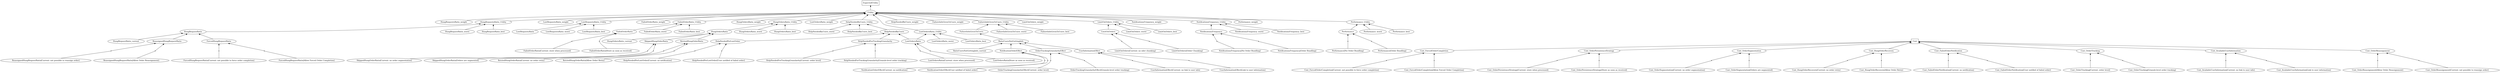 digraph G { 
rankdir = BT 
"HungRequestsRatio_weight" [shape = oval] 
"HungRequestsRatio_weight"->Utility 
"HungRequestRatio_current" [shape = oval] 
"HungRequestRatio_current"->HungRequestRatio 
AndRef0[shape = point] 
AndRef0->"ReassignedHungRequestRatio"
"ReassignedHungRequestRatio[Current: not possible to reassign order]"->AndRef0 [dir = none] 
AndRef1[shape = point] 
AndRef1->"ReassignedHungRequestRatio"
"ReassignedHungRequestRatio[Allow Order Reassignment]"->AndRef1 [dir = none] 
"ReassignedHungRequestRatio" [shape = oval] 
"ReassignedHungRequestRatio"->HungRequestRatio 
AndRef2[shape = point] 
AndRef2->"ForcedHungRequestRatio"
"ForcedHungRequestRatio[Current: not possible to force order completion]"->AndRef2 [dir = none] 
AndRef3[shape = point] 
AndRef3->"ForcedHungRequestRatio"
"ForcedHungRequestRatio[Allow Forced Order Completion]"->AndRef3 [dir = none] 
"ForcedHungRequestRatio" [shape = oval] 
"ForcedHungRequestRatio"->HungRequestRatio 
"HungRequestRatio" [shape = oval] 
"HungRequestRatio"->HungRequestsRatio_Utility 
"HungRequestRatio_worst" [shape = oval] 
"HungRequestRatio_worst"->HungRequestsRatio_Utility 
"HungRequestRatio_best" [shape = oval] 
"HungRequestRatio_best"->HungRequestsRatio_Utility 
"HungRequestsRatio_Utility" [shape = oval] 
"HungRequestsRatio_Utility"->Utility 
"LostRequestsRatio_weight" [shape = oval] 
"LostRequestsRatio_weight"->Utility 
"LostRequestsRatio" [shape = oval] 
"LostRequestsRatio"->LostRequestsRatio_Utility 
"LostRequestsRatio_worst" [shape = oval] 
"LostRequestsRatio_worst"->LostRequestsRatio_Utility 
"LostRequestsRatio_best" [shape = oval] 
"LostRequestsRatio_best"->LostRequestsRatio_Utility 
"LostRequestsRatio_Utility" [shape = oval] 
"LostRequestsRatio_Utility"->Utility 
"FailedOrderRatio_weight" [shape = oval] 
"FailedOrderRatio_weight"->Utility 
AndRef4[shape = point] 
AndRef4->"FailedOrderRatio"
"FailedOrderRatio[Current: store when processed]"->AndRef4 [dir = none] 
AndRef5[shape = point] 
AndRef5->"FailedOrderRatio"
"FailedOrderRatio[Store as soon as received]"->AndRef5 [dir = none] 
"FailedOrderRatio" [shape = oval] 
"FailedOrderRatio"->FailedOrderRatio_Utility 
"FailedOrderRatio_worst" [shape = oval] 
"FailedOrderRatio_worst"->FailedOrderRatio_Utility 
"FailedOrderRatio_best" [shape = oval] 
"FailedOrderRatio_best"->FailedOrderRatio_Utility 
"FailedOrderRatio_Utility" [shape = oval] 
"FailedOrderRatio_Utility"->Utility 
"HungOrdersRatio_weight" [shape = oval] 
"HungOrdersRatio_weight"->Utility 
"HungOrdersRatio_current" [shape = oval] 
"HungOrdersRatio_current"->HungOrdersRatio 
AndRef6[shape = point] 
AndRef6->"SkippedHungOrderRatio"
"SkippedHungOrderRatio[Current: no order segmentation]"->AndRef6 [dir = none] 
AndRef7[shape = point] 
AndRef7->"SkippedHungOrderRatio"
"SkippedHungOrderRatio[Orders are segmented]"->AndRef7 [dir = none] 
"SkippedHungOrderRatio" [shape = oval] 
"SkippedHungOrderRatio"->HungOrdersRatio 
AndRef8[shape = point] 
AndRef8->"RetriedHungOrderRatio"
"RetriedHungOrderRatio[Current: no order retry]"->AndRef8 [dir = none] 
AndRef9[shape = point] 
AndRef9->"RetriedHungOrderRatio"
"RetriedHungOrderRatio[Allow Order Retry]"->AndRef9 [dir = none] 
"RetriedHungOrderRatio" [shape = oval] 
"RetriedHungOrderRatio"->HungOrdersRatio 
"HungOrdersRatio" [shape = oval] 
"HungOrdersRatio"->HungOrdersRatio_Utility 
"HungOrdersRatio_worst" [shape = oval] 
"HungOrdersRatio_worst"->HungOrdersRatio_Utility 
"HungOrdersRatio_best" [shape = oval] 
"HungOrdersRatio_best"->HungOrdersRatio_Utility 
"HungOrdersRatio_Utility" [shape = oval] 
"HungOrdersRatio_Utility"->Utility 
"LostOrdersRatio_weight" [shape = oval] 
"LostOrdersRatio_weight"->Utility 
AndRef10[shape = point] 
AndRef10->"LostOrdersRatio"
"LostOrdersRatio[Current: store when processed]"->AndRef10 [dir = none] 
AndRef11[shape = point] 
AndRef11->"LostOrdersRatio"
"LostOrdersRatio[Store as soon as received]"->AndRef11 [dir = none] 
"LostOrdersRatio" [shape = oval] 
"LostOrdersRatio"->LostOrdersRatio_Utility 
"LostOrdersRatio_worst" [shape = oval] 
"LostOrdersRatio_worst"->LostOrdersRatio_Utility 
"LostOrdersRatio_best" [shape = oval] 
"LostOrdersRatio_best"->LostOrdersRatio_Utility 
"LostOrdersRatio_Utility" [shape = oval] 
"LostOrdersRatio_Utility"->Utility 
"HelpNeededByUsers_weight" [shape = oval] 
"HelpNeededByUsers_weight"->Utility 
"LostOrdersRatio"->HelpNeededByUsers 
AndRef12[shape = point] 
AndRef12->"HelpNeededPerLostOrder"
"HelpNeededPerLostOrder[Current: no notification]"->AndRef12 [dir = none] 
AndRef13[shape = point] 
AndRef13->"HelpNeededPerLostOrder"
"HelpNeededPerLostOrder[User notified of failed order]"->AndRef13 [dir = none] 
"HelpNeededPerLostOrder" [shape = oval] 
"HelpNeededPerLostOrder"->HelpNeededByUsers 
AndRef14[shape = point] 
AndRef14->"HelpNeededForTrackingGranularity"
"HelpNeededForTrackingGranularity[Current: order level]"->AndRef14 [dir = none] 
AndRef15[shape = point] 
AndRef15->"HelpNeededForTrackingGranularity"
"HelpNeededForTrackingGranularity[Granule-level order tracking]"->AndRef15 [dir = none] 
"HelpNeededForTrackingGranularity" [shape = oval] 
"HelpNeededForTrackingGranularity"->HelpNeededByUsers 
"HelpNeededByUsers" [shape = oval] 
"HelpNeededByUsers"->HelpNeededByUsers_Utility 
"HelpNeededByUsers_worst" [shape = oval] 
"HelpNeededByUsers_worst"->HelpNeededByUsers_Utility 
"HelpNeededByUsers_best" [shape = oval] 
"HelpNeededByUsers_best"->HelpNeededByUsers_Utility 
"HelpNeededByUsers_Utility" [shape = oval] 
"HelpNeededByUsers_Utility"->Utility 
"FailureInfoGivenToUsers_weight" [shape = oval] 
"FailureInfoGivenToUsers_weight"->Utility 
"RatioUsersNotGettingInfo_current" [shape = oval] 
"RatioUsersNotGettingInfo_current"->RatioUsersNotGettingInfo 
AndRef16[shape = point] 
AndRef16->"NotificationOrderEffect"
"NotificationOrderEffect[Current: no notification]"->AndRef16 [dir = none] 
AndRef17[shape = point] 
AndRef17->"NotificationOrderEffect"
"NotificationOrderEffect[User notified of failed order]"->AndRef17 [dir = none] 
"NotificationOrderEffect" [shape = oval] 
"NotificationOrderEffect"->RatioUsersNotGettingInfo 
AndRef18[shape = point] 
AndRef18->"OrderTrackingGranularityEffect"
"OrderTrackingGranularityEffect[Current: order level]"->AndRef18 [dir = none] 
AndRef19[shape = point] 
AndRef19->"OrderTrackingGranularityEffect"
"OrderTrackingGranularityEffect[Granule-level order tracking]"->AndRef19 [dir = none] 
"OrderTrackingGranularityEffect" [shape = oval] 
"OrderTrackingGranularityEffect"->RatioUsersNotGettingInfo 
AndRef20[shape = point] 
AndRef20->"UserInformationEffect"
"UserInformationEffect[Current: no link to user info]"->AndRef20 [dir = none] 
AndRef21[shape = point] 
AndRef21->"UserInformationEffect"
"UserInformationEffect[Link to user information]"->AndRef21 [dir = none] 
"UserInformationEffect" [shape = oval] 
"UserInformationEffect"->RatioUsersNotGettingInfo 
"RatioUsersNotGettingInfo" [shape = oval] 
"RatioUsersNotGettingInfo"->FailureInfoGivenToUsers 
"FailureInfoGivenToUsers" [shape = oval] 
"FailureInfoGivenToUsers"->FailureInfoGivenToUsers_Utility 
"FailureInfoGivenToUsers_worst" [shape = oval] 
"FailureInfoGivenToUsers_worst"->FailureInfoGivenToUsers_Utility 
"FailureInfoGivenToUsers_best" [shape = oval] 
"FailureInfoGivenToUsers_best"->FailureInfoGivenToUsers_Utility 
"FailureInfoGivenToUsers_Utility" [shape = oval] 
"FailureInfoGivenToUsers_Utility"->Utility 
"LimitOnOrders_weight" [shape = oval] 
"LimitOnOrders_weight"->Utility 
AndRef22[shape = point] 
AndRef22->"LimitOnOrders"
"LimitOnOrders[Current: no oder chunking]"->AndRef22 [dir = none] 
AndRef23[shape = point] 
AndRef23->"LimitOnOrders"
"LimitOnOrders[Order Chunking]"->AndRef23 [dir = none] 
"LimitOnOrders" [shape = oval] 
"LimitOnOrders"->LimitOnOrders_Utility 
"LimitOnOrders_worst" [shape = oval] 
"LimitOnOrders_worst"->LimitOnOrders_Utility 
"LimitOnOrders_best" [shape = oval] 
"LimitOnOrders_best"->LimitOnOrders_Utility 
"LimitOnOrders_Utility" [shape = oval] 
"LimitOnOrders_Utility"->Utility 
"NotificationsFrequency_weight" [shape = oval] 
"NotificationsFrequency_weight"->Utility 
AndRef24[shape = point] 
AndRef24->"NotificationsFrequency"
"NotificationsFrequency[No Order Bundling]"->AndRef24 [dir = none] 
AndRef25[shape = point] 
AndRef25->"NotificationsFrequency"
"NotificationsFrequency[Order Bundling]"->AndRef25 [dir = none] 
"NotificationsFrequency" [shape = oval] 
"NotificationsFrequency"->NotificationsFrequency_Utility 
"NotificationsFrequency_worst" [shape = oval] 
"NotificationsFrequency_worst"->NotificationsFrequency_Utility 
"NotificationsFrequency_best" [shape = oval] 
"NotificationsFrequency_best"->NotificationsFrequency_Utility 
"NotificationsFrequency_Utility" [shape = oval] 
"NotificationsFrequency_Utility"->Utility 
"Performance_weight" [shape = oval] 
"Performance_weight"->Utility 
AndRef26[shape = point] 
AndRef26->"Performance"
"Performance[No Order Bundling]"->AndRef26 [dir = none] 
AndRef27[shape = point] 
AndRef27->"Performance"
"Performance[Order Bundling]"->AndRef27 [dir = none] 
"Performance" [shape = oval] 
"Performance"->Performance_Utility 
"Performance_worst" [shape = oval] 
"Performance_worst"->Performance_Utility 
"Performance_best" [shape = oval] 
"Performance_best"->Performance_Utility 
"Performance_Utility" [shape = oval] 
"Performance_Utility"->Utility 
"Utility" [shape = oval] 
ExpectedUtility [shape = box] 
Utility->"ExpectedUtility"
AndRef28[shape = point] 
AndRef28->"Cost_OrderReassignment"
"Cost_OrderReassignment[Current: not possible to reassign order]"->AndRef28 [dir = none] 
AndRef29[shape = point] 
AndRef29->"Cost_OrderReassignment"
"Cost_OrderReassignment[Allow Order Reassignment]"->AndRef29 [dir = none] 
"Cost_OrderReassignment" [shape = oval] 
"Cost_OrderReassignment"->Cost 
AndRef30[shape = point] 
AndRef30->"Cost_ForcedOrderCompletion"
"Cost_ForcedOrderCompletion[Current: not possible to force order completion]"->AndRef30 [dir = none] 
AndRef31[shape = point] 
AndRef31->"Cost_ForcedOrderCompletion"
"Cost_ForcedOrderCompletion[Allow Forced Order Completion]"->AndRef31 [dir = none] 
"Cost_ForcedOrderCompletion" [shape = oval] 
"Cost_ForcedOrderCompletion"->Cost 
AndRef32[shape = point] 
AndRef32->"Cost_OrderPersistenceStrategy"
"Cost_OrderPersistenceStrategy[Current: store when processed]"->AndRef32 [dir = none] 
AndRef33[shape = point] 
AndRef33->"Cost_OrderPersistenceStrategy"
"Cost_OrderPersistenceStrategy[Store as soon as received]"->AndRef33 [dir = none] 
"Cost_OrderPersistenceStrategy" [shape = oval] 
"Cost_OrderPersistenceStrategy"->Cost 
AndRef34[shape = point] 
AndRef34->"Cost_OrderSegmentation"
"Cost_OrderSegmentation[Current: no order segmentation]"->AndRef34 [dir = none] 
AndRef35[shape = point] 
AndRef35->"Cost_OrderSegmentation"
"Cost_OrderSegmentation[Orders are segmented]"->AndRef35 [dir = none] 
"Cost_OrderSegmentation" [shape = oval] 
"Cost_OrderSegmentation"->Cost 
AndRef36[shape = point] 
AndRef36->"Cost_HungOrderRecovery"
"Cost_HungOrderRecovery[Current: no order retry]"->AndRef36 [dir = none] 
AndRef37[shape = point] 
AndRef37->"Cost_HungOrderRecovery"
"Cost_HungOrderRecovery[Allow Order Retry]"->AndRef37 [dir = none] 
"Cost_HungOrderRecovery" [shape = oval] 
"Cost_HungOrderRecovery"->Cost 
AndRef38[shape = point] 
AndRef38->"Cost_FailedOrderNotification"
"Cost_FailedOrderNotification[Current: no notification]"->AndRef38 [dir = none] 
AndRef39[shape = point] 
AndRef39->"Cost_FailedOrderNotification"
"Cost_FailedOrderNotification[User notified of failed order]"->AndRef39 [dir = none] 
"Cost_FailedOrderNotification" [shape = oval] 
"Cost_FailedOrderNotification"->Cost 
AndRef40[shape = point] 
AndRef40->"Cost_OrderTracking"
"Cost_OrderTracking[Current: order level]"->AndRef40 [dir = none] 
AndRef41[shape = point] 
AndRef41->"Cost_OrderTracking"
"Cost_OrderTracking[Granule-level order tracking]"->AndRef41 [dir = none] 
"Cost_OrderTracking" [shape = oval] 
"Cost_OrderTracking"->Cost 
AndRef42[shape = point] 
AndRef42->"Cost_AvailableUserInformation"
"Cost_AvailableUserInformation[Current: no link to user info]"->AndRef42 [dir = none] 
AndRef43[shape = point] 
AndRef43->"Cost_AvailableUserInformation"
"Cost_AvailableUserInformation[Link to user information]"->AndRef43 [dir = none] 
"Cost_AvailableUserInformation" [shape = oval] 
"Cost_AvailableUserInformation"->Cost 
"Cost" [shape = oval] 
Cost [shape = box] 
}
